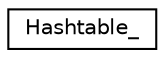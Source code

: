 digraph "Graphical Class Hierarchy"
{
  edge [fontname="Helvetica",fontsize="10",labelfontname="Helvetica",labelfontsize="10"];
  node [fontname="Helvetica",fontsize="10",shape=record];
  rankdir="LR";
  Node0 [label="Hashtable_",height=0.2,width=0.4,color="black", fillcolor="white", style="filled",URL="$structHashtable__.html"];
}
